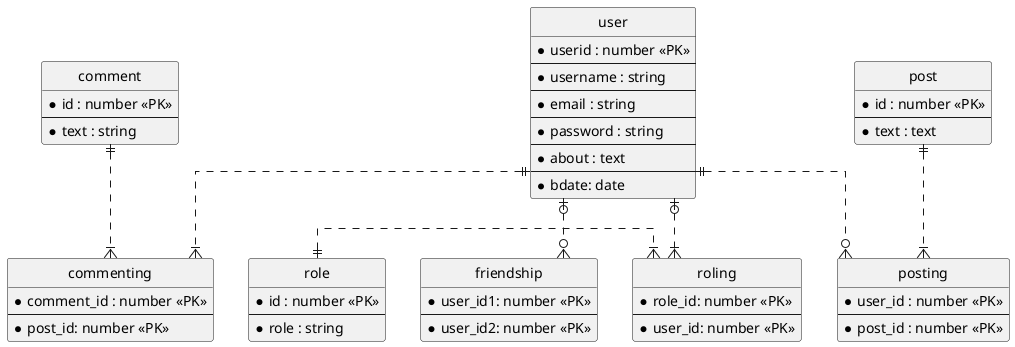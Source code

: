 @startuml

' hide the spot
hide circle

' avoid problems with angled crows feet
skinparam linetype ortho

entity "user" as user {
  *userid : number <<PK>>
  --
  *username : string
  --
  *email : string
  --
  *password : string
  --
  *about : text
  --
  *bdate: date
}

entity "post" {
  *id : number <<PK>>
  --
  *text : text
}

entity "comment" {
  *id : number <<PK>>
  --
  *text : string
}

entity "role" {
  *id : number <<PK>>
  --
  *role : string
}

entity "roling" {
    * role_id: number <<PK>>
    --
    * user_id: number <<PK>>
}

entity "commenting" {
    *comment_id : number <<PK>>
    --
    *post_id: number <<PK>>
}

entity "posting" {
    *user_id : number <<PK>>
    --
    *post_id : number <<PK>>
}

entity "friendship" {
    * user_id1: number <<PK>>
    --
    * user_id2: number <<PK>>
}

user |o..o{ friendship
user ||..o{ posting
post ||..|{posting
user ||..|{commenting
comment ||..|{commenting
user |o..|{roling
role ||.|{roling

@enduml


